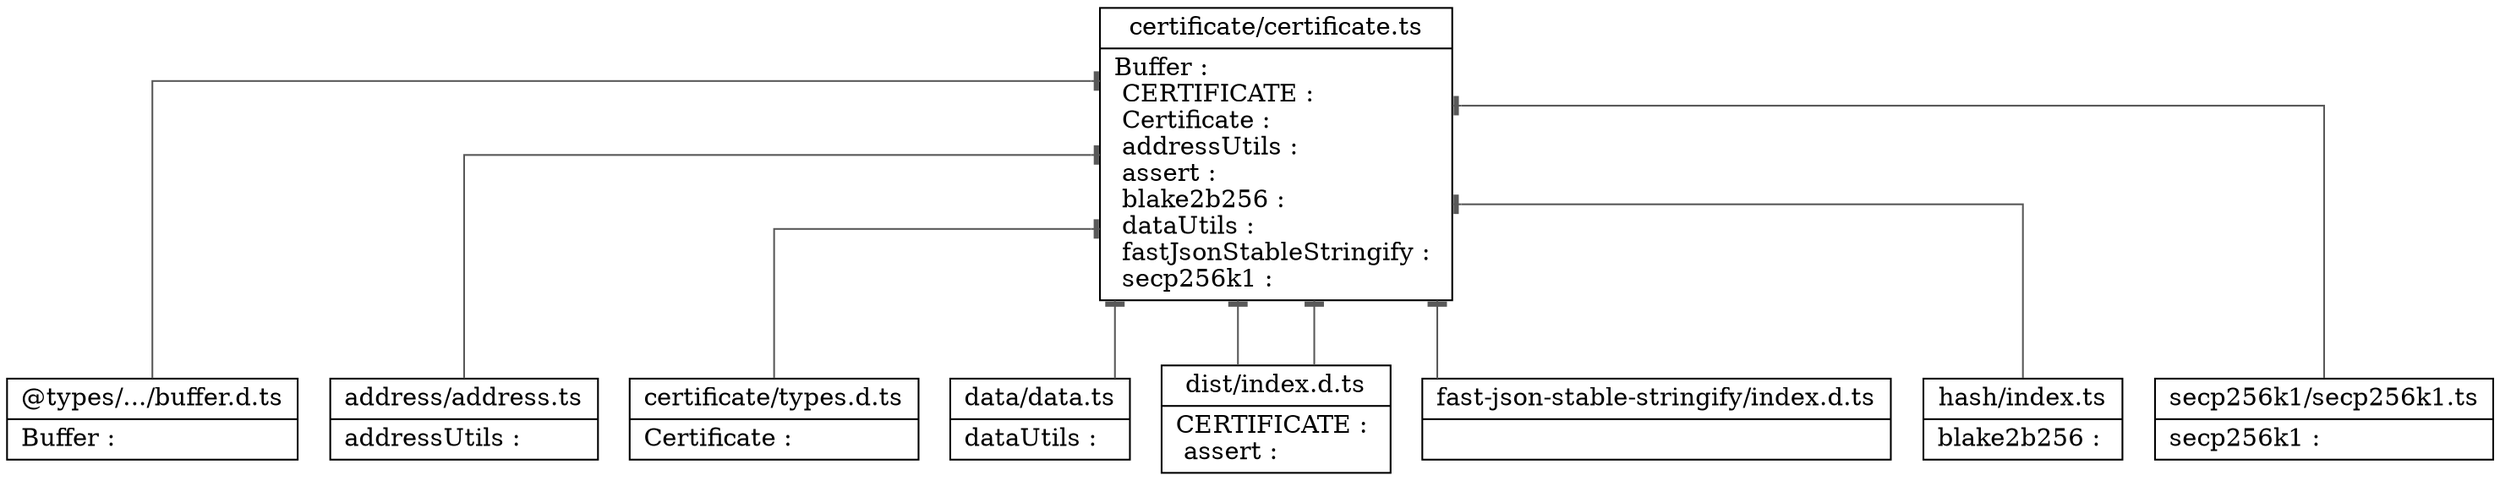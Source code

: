 digraph "certificate" {

splines  = ortho;
fontname = "Inconsolata";

node [colorscheme = ylgnbu4];
edge [colorscheme = dark28, dir = both];

"@types/.../buffer.d.ts"                [shape = record, label = "{ @types/.../buffer.d.ts |  Buffer : \l }"];
"address/address.ts"                    [shape = record, label = "{ address/address.ts |  addressUtils : \l }"];
"certificate/certificate.ts"            [shape = record, label = "{ certificate/certificate.ts |  Buffer : \l  CERTIFICATE : \l  Certificate : \l  addressUtils : \l  assert : \l  blake2b256 : \l  dataUtils : \l  fastJsonStableStringify : \l  secp256k1 : \l }"];
"certificate/types.d.ts"                [shape = record, label = "{ certificate/types.d.ts |  Certificate : \l }"];
"data/data.ts"                          [shape = record, label = "{ data/data.ts |  dataUtils : \l }"];
"dist/index.d.ts"                       [shape = record, label = "{ dist/index.d.ts |  CERTIFICATE : \l  assert : \l }"];
"fast-json-stable-stringify/index.d.ts" [shape = record, label = "{ fast-json-stable-stringify/index.d.ts |  }"];
"hash/index.ts"                         [shape = record, label = "{ hash/index.ts |  blake2b256 : \l }"];
"secp256k1/secp256k1.ts"                [shape = record, label = "{ secp256k1/secp256k1.ts |  secp256k1 : \l }"];

"certificate/certificate.ts"            -> "@types/.../buffer.d.ts"                [color = "#595959", style = solid , arrowtail = tee     , arrowhead = none    , taillabel = "", label = "", headlabel = ""];
"certificate/certificate.ts"            -> "address/address.ts"                    [color = "#595959", style = solid , arrowtail = tee     , arrowhead = none    , taillabel = "", label = "", headlabel = ""];
"certificate/certificate.ts"            -> "certificate/types.d.ts"                [color = "#595959", style = solid , arrowtail = tee     , arrowhead = none    , taillabel = "", label = "", headlabel = ""];
"certificate/certificate.ts"            -> "data/data.ts"                          [color = "#595959", style = solid , arrowtail = tee     , arrowhead = none    , taillabel = "", label = "", headlabel = ""];
"certificate/certificate.ts"            -> "dist/index.d.ts"                       [color = "#595959", style = solid , arrowtail = tee     , arrowhead = none    , taillabel = "", label = "", headlabel = ""];
"certificate/certificate.ts"            -> "dist/index.d.ts"                       [color = "#595959", style = solid , arrowtail = tee     , arrowhead = none    , taillabel = "", label = "", headlabel = ""];
"certificate/certificate.ts"            -> "fast-json-stable-stringify/index.d.ts" [color = "#595959", style = solid , arrowtail = tee     , arrowhead = none    , taillabel = "", label = "", headlabel = ""];
"certificate/certificate.ts"            -> "hash/index.ts"                         [color = "#595959", style = solid , arrowtail = tee     , arrowhead = none    , taillabel = "", label = "", headlabel = ""];
"certificate/certificate.ts"            -> "secp256k1/secp256k1.ts"                [color = "#595959", style = solid , arrowtail = tee     , arrowhead = none    , taillabel = "", label = "", headlabel = ""];

}
